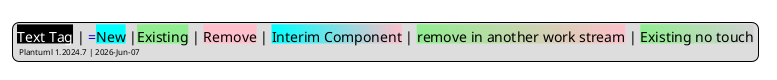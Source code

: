 @startuml style

!startsub BASIC

skinparam arrowcolor green
skinparam ArrowThickness 3
skinparam ArrowColor grey

!function $notouch($type = "any")
    !return "#lightgreen|lightgray"  
!endfunction

!function $exiting($type = "any")
    !return "#lightgreen"  
!endfunction
!function $existing($type = "any")
    !return "#lightgreen"  
!endfunction

!function $new($type = "any")
    !return "#cyan"  
!endfunction

!function $new_link($type = "any")
    !return "#blue"  
!endfunction

!function $remove($type = "any")
    !return "#pink"  
!endfunction

!function $remove_link($type = "any")
    !return "#red"  
!endfunction

!function $temporary($type = "any")
    !return "#cyan|pink"  
!endfunction

!function $remove_future($type = "any")
    !return "#lightgreen|pink"  
!endfunction


!unquoted procedure $black_tag($text='',$desc='')
    note on link #black|lightgray
        <color:#white>$text</color><back:#white><color:#black>$desc</color></back>
    endnote
!endprocedure


legend
<back:#black><color:#white>Text Tag</color></back> | <color:#blue>=</color><back:$new()>New</back> |<back:$existing()>Existing</back> | <back:$remove()>Remove</back> | <back:$temporary()>Interim Component</back> | <back:$remove_future()>remove in another work stream</back> | <back:$notouch()>Existing no touch</back>
<size:8> Plantuml %version() | %date("yyyy-MMM-dd") %filename()</size>
end legend

!endsub

!unquoted procedure $example_style($text='')
    [a] --> [b]
    $black_tag(dd)
!endprocedure

'$example_style()

@enduml